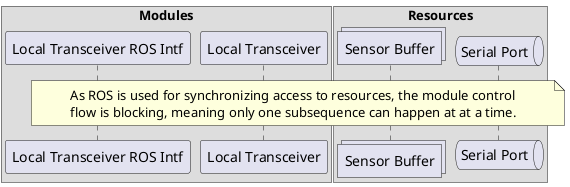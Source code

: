 @startuml common

box Modules
participant "Local Transceiver ROS Intf" as intf
participant "Local Transceiver" as local
end box

box Resources
Collections "Sensor Buffer" as buf
Queue "Serial Port" as port
end box

note across
    As ROS is used for synchronizing access to resources, the module control
    flow is blocking, meaning only one subsequence can happen at at a time.
end note

@enduml

